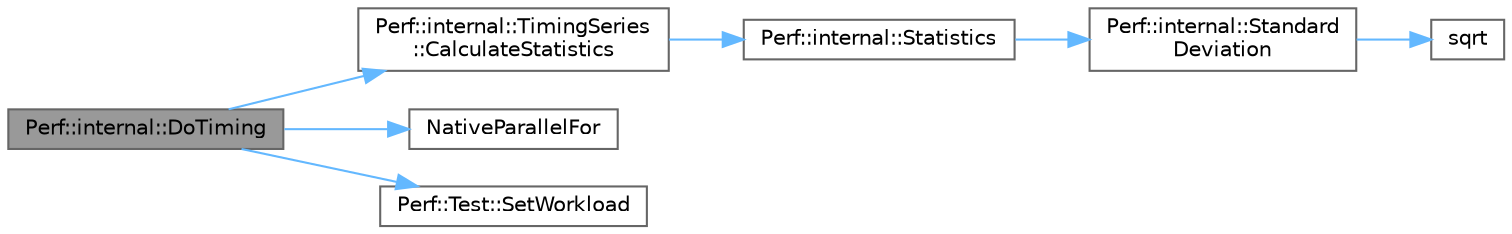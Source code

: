 digraph "Perf::internal::DoTiming"
{
 // LATEX_PDF_SIZE
  bgcolor="transparent";
  edge [fontname=Helvetica,fontsize=10,labelfontname=Helvetica,labelfontsize=10];
  node [fontname=Helvetica,fontsize=10,shape=box,height=0.2,width=0.4];
  rankdir="LR";
  Node1 [id="Node000001",label="Perf::internal::DoTiming",height=0.2,width=0.4,color="gray40", fillcolor="grey60", style="filled", fontcolor="black",tooltip=" "];
  Node1 -> Node2 [id="edge1_Node000001_Node000002",color="steelblue1",style="solid",tooltip=" "];
  Node2 [id="Node000002",label="Perf::internal::TimingSeries\l::CalculateStatistics",height=0.2,width=0.4,color="grey40", fillcolor="white", style="filled",URL="$struct_perf_1_1internal_1_1_timing_series.html#aeb8ba9bd12c6b8c3c5426cffdf6caec3",tooltip=" "];
  Node2 -> Node3 [id="edge2_Node000002_Node000003",color="steelblue1",style="solid",tooltip=" "];
  Node3 [id="Node000003",label="Perf::internal::Statistics",height=0.2,width=0.4,color="grey40", fillcolor="white", style="filled",URL="$namespace_perf_1_1internal.html#a172ffb57fedf171c7797b5a482356e71",tooltip=" "];
  Node3 -> Node4 [id="edge3_Node000003_Node000004",color="steelblue1",style="solid",tooltip=" "];
  Node4 [id="Node000004",label="Perf::internal::Standard\lDeviation",height=0.2,width=0.4,color="grey40", fillcolor="white", style="filled",URL="$namespace_perf_1_1internal.html#afa8e2834002903abac8175c4301cc9fe",tooltip=" "];
  Node4 -> Node5 [id="edge4_Node000004_Node000005",color="steelblue1",style="solid",tooltip=" "];
  Node5 [id="Node000005",label="sqrt",height=0.2,width=0.4,color="grey40", fillcolor="white", style="filled",URL="$_array_cwise_unary_ops_8h.html#a656b9217a2fcb6de59dc8d1eb3079cc7",tooltip=" "];
  Node1 -> Node6 [id="edge5_Node000001_Node000006",color="steelblue1",style="solid",tooltip=" "];
  Node6 [id="Node000006",label="NativeParallelFor",height=0.2,width=0.4,color="grey40", fillcolor="white", style="filled",URL="$harness_8h.html#ad5b2c9cf4e169014b7919debb3c91d45",tooltip="Execute body(i) in parallel for i in the interval [0,n)."];
  Node1 -> Node7 [id="edge6_Node000001_Node000007",color="steelblue1",style="solid",tooltip=" "];
  Node7 [id="Node000007",label="Perf::Test::SetWorkload",height=0.2,width=0.4,color="grey40", fillcolor="white", style="filled",URL="$class_perf_1_1_test.html#a49e2b75f552355cea43b841bba1237b3",tooltip="Set workload info for the subsequent calls to Run() and RunSerial()"];
}
